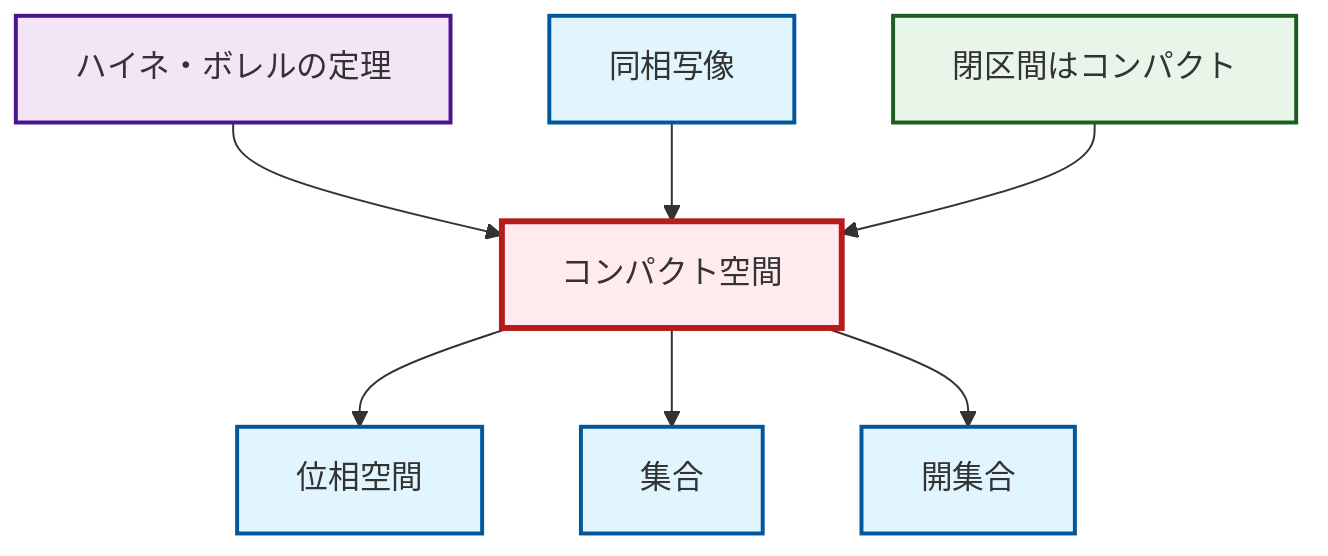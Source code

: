 graph TD
    classDef definition fill:#e1f5fe,stroke:#01579b,stroke-width:2px
    classDef theorem fill:#f3e5f5,stroke:#4a148c,stroke-width:2px
    classDef axiom fill:#fff3e0,stroke:#e65100,stroke-width:2px
    classDef example fill:#e8f5e9,stroke:#1b5e20,stroke-width:2px
    classDef current fill:#ffebee,stroke:#b71c1c,stroke-width:3px
    thm-heine-borel["ハイネ・ボレルの定理"]:::theorem
    def-topological-space["位相空間"]:::definition
    def-open-set["開集合"]:::definition
    ex-closed-interval-compact["閉区間はコンパクト"]:::example
    def-compact["コンパクト空間"]:::definition
    def-homeomorphism["同相写像"]:::definition
    def-set["集合"]:::definition
    def-compact --> def-topological-space
    thm-heine-borel --> def-compact
    def-homeomorphism --> def-compact
    def-compact --> def-set
    def-compact --> def-open-set
    ex-closed-interval-compact --> def-compact
    class def-compact current